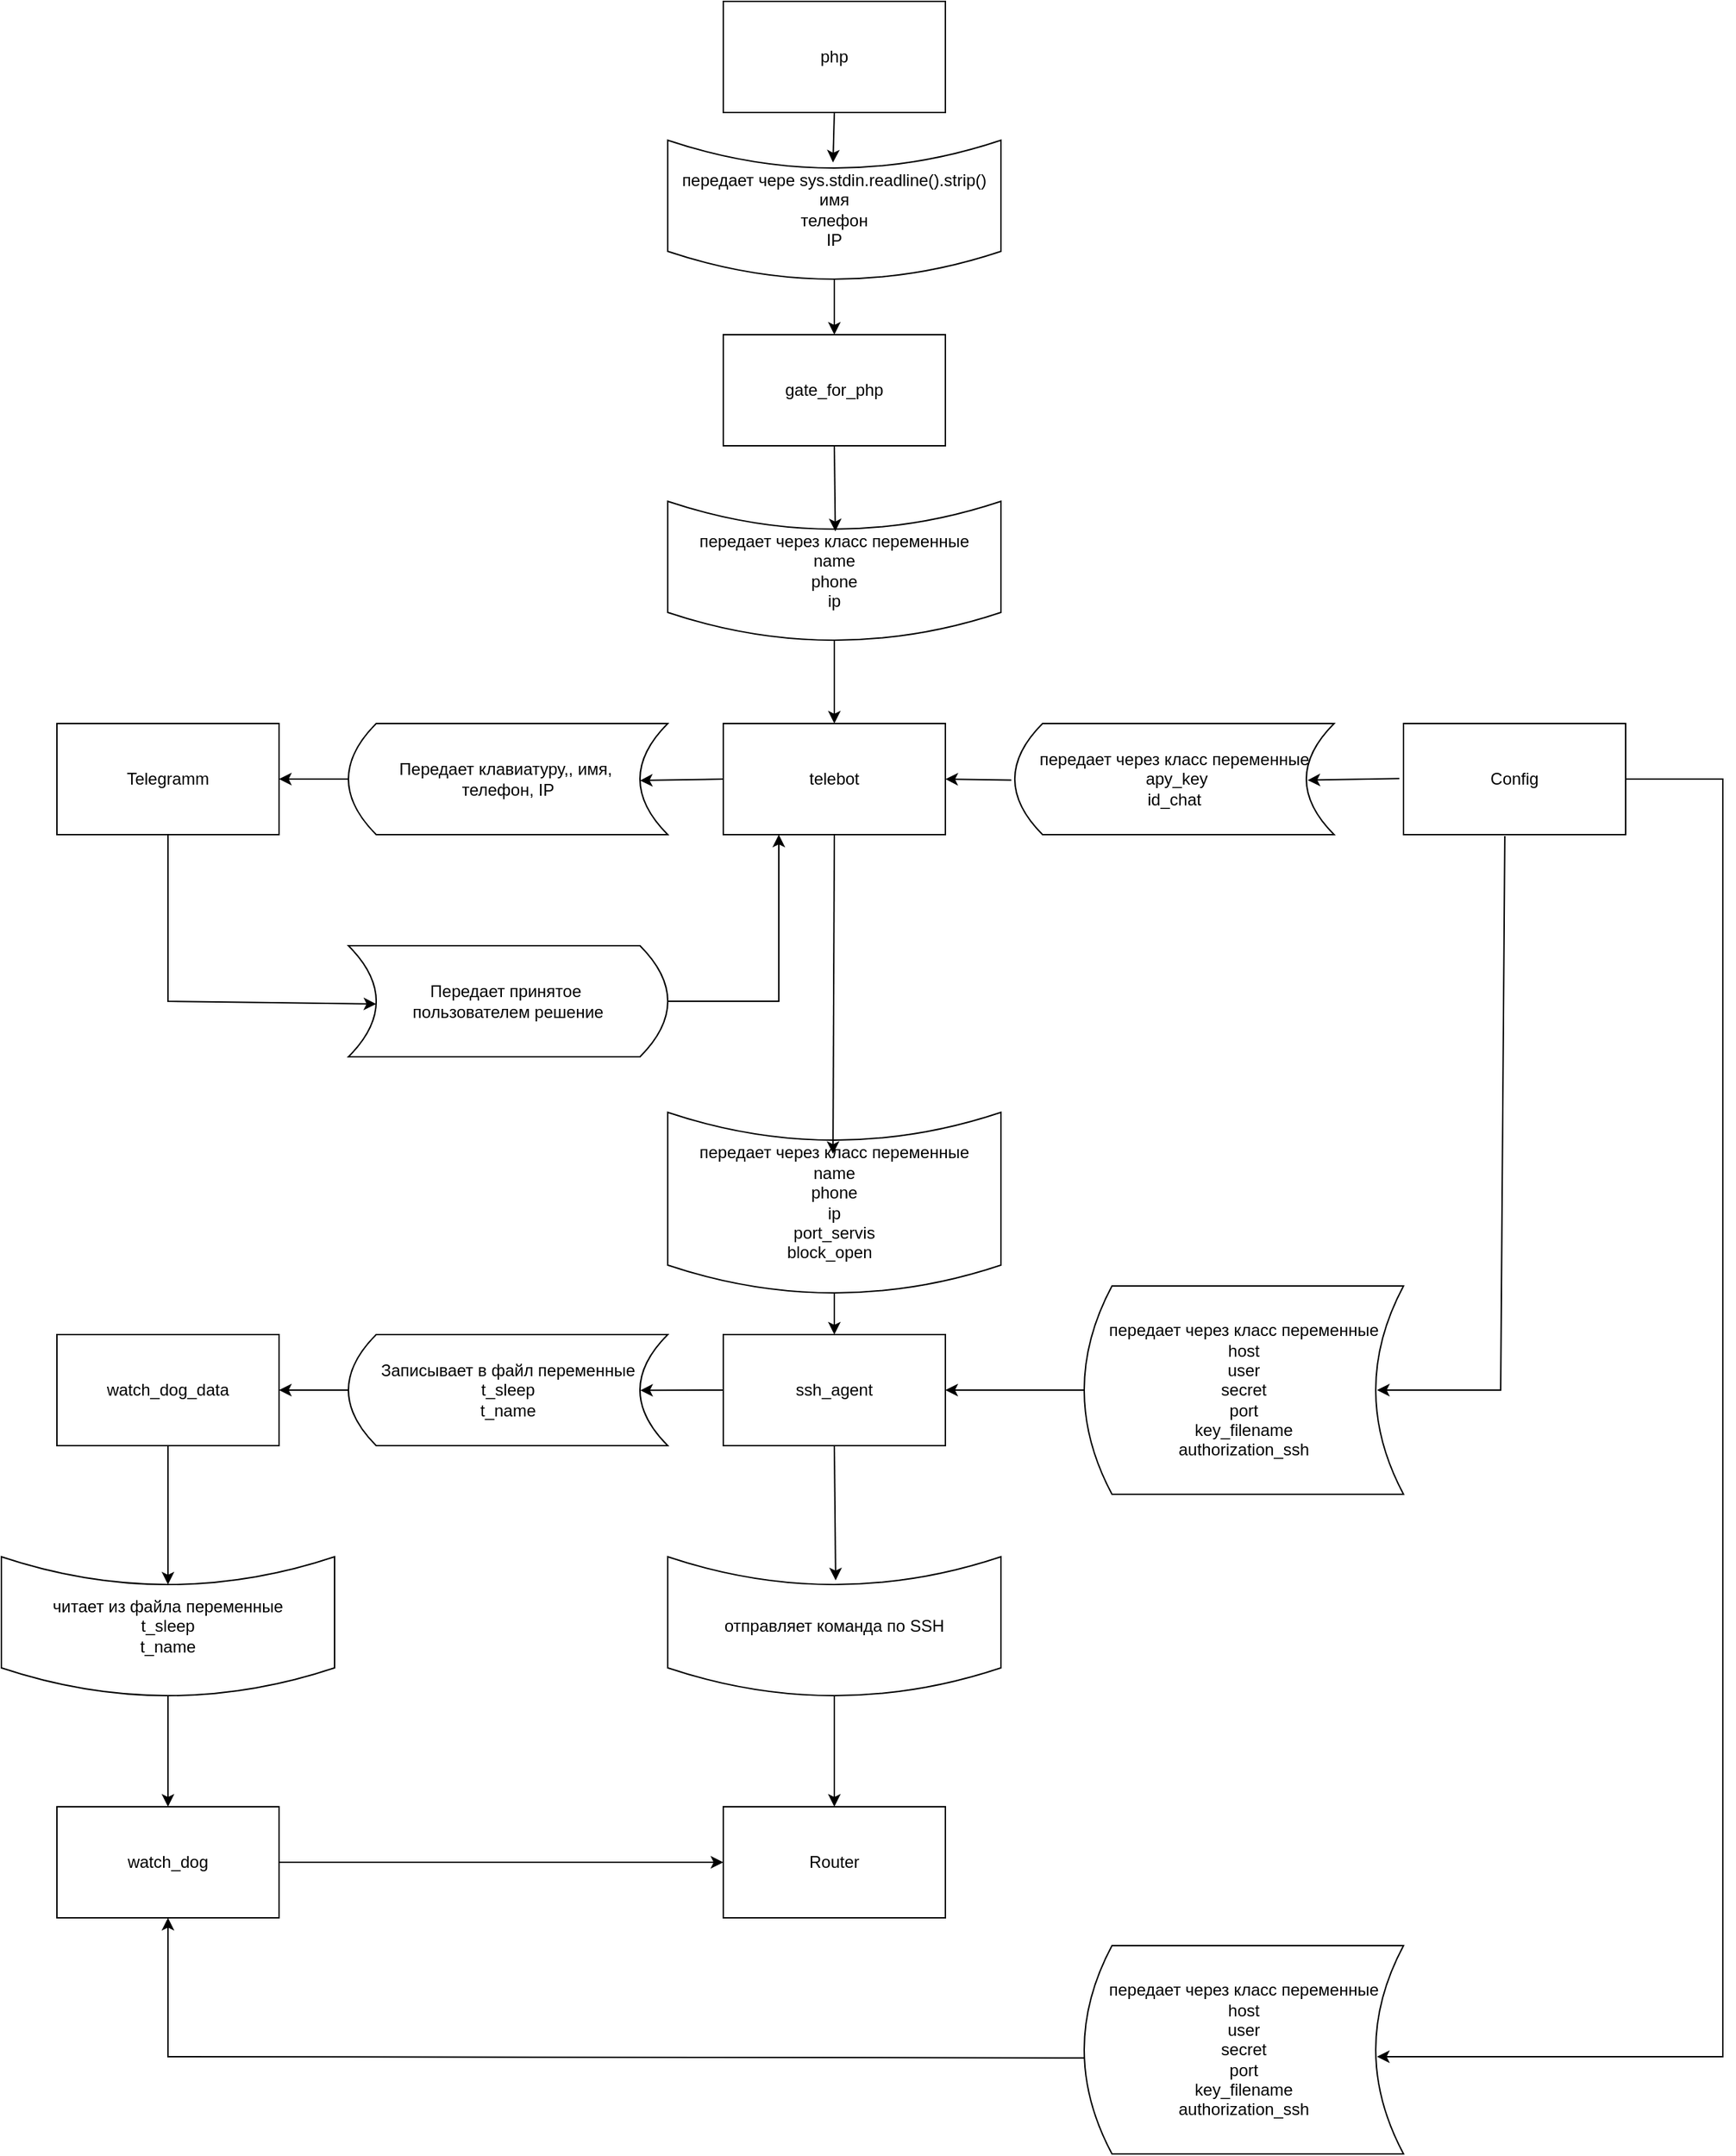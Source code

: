 <mxfile version="26.1.1">
  <diagram name="Страница — 1" id="W_XkJLyXDzbyp2JMbF1S">
    <mxGraphModel dx="4487" dy="2733" grid="1" gridSize="10" guides="1" tooltips="1" connect="1" arrows="1" fold="1" page="1" pageScale="1" pageWidth="827" pageHeight="1169" math="0" shadow="0">
      <root>
        <mxCell id="0" />
        <mxCell id="1" parent="0" />
        <mxCell id="UylEg2v3XGVuyYT5-xv2-1" value="php" style="rounded=0;whiteSpace=wrap;html=1;" vertex="1" parent="1">
          <mxGeometry x="-290" y="10" width="160" height="80" as="geometry" />
        </mxCell>
        <mxCell id="UylEg2v3XGVuyYT5-xv2-5" value="gate_for_php" style="rounded=0;whiteSpace=wrap;html=1;" vertex="1" parent="1">
          <mxGeometry x="-290" y="250" width="160" height="80" as="geometry" />
        </mxCell>
        <mxCell id="UylEg2v3XGVuyYT5-xv2-7" value="telebot" style="rounded=0;whiteSpace=wrap;html=1;" vertex="1" parent="1">
          <mxGeometry x="-290" y="530" width="160" height="80" as="geometry" />
        </mxCell>
        <mxCell id="UylEg2v3XGVuyYT5-xv2-9" value="Config" style="rounded=0;whiteSpace=wrap;html=1;" vertex="1" parent="1">
          <mxGeometry x="200" y="530" width="160" height="80" as="geometry" />
        </mxCell>
        <mxCell id="UylEg2v3XGVuyYT5-xv2-12" value="&lt;span style=&quot;text-wrap-mode: nowrap;&quot;&gt;передает чере&amp;nbsp;sys.stdin.readline().strip()&lt;/span&gt;&lt;div style=&quot;text-wrap-mode: nowrap;&quot;&gt;имя&lt;/div&gt;&lt;div style=&quot;text-wrap-mode: nowrap;&quot;&gt;телефон&lt;/div&gt;&lt;div style=&quot;text-wrap-mode: nowrap;&quot;&gt;IP&lt;/div&gt;" style="shape=dataStorage;whiteSpace=wrap;html=1;fixedSize=1;direction=north;" vertex="1" parent="1">
          <mxGeometry x="-330" y="110" width="240" height="100" as="geometry" />
        </mxCell>
        <mxCell id="UylEg2v3XGVuyYT5-xv2-13" value="&lt;span style=&quot;text-wrap-mode: nowrap;&quot;&gt;передает через класс переменные&lt;/span&gt;&lt;div style=&quot;text-wrap-mode: nowrap;&quot;&gt;name&lt;/div&gt;&lt;div style=&quot;text-wrap-mode: nowrap;&quot;&gt;phone&lt;/div&gt;&lt;div style=&quot;text-wrap-mode: nowrap;&quot;&gt;ip&lt;/div&gt;" style="shape=dataStorage;whiteSpace=wrap;html=1;fixedSize=1;direction=north;" vertex="1" parent="1">
          <mxGeometry x="-330" y="370" width="240" height="100" as="geometry" />
        </mxCell>
        <mxCell id="UylEg2v3XGVuyYT5-xv2-14" value="&lt;span style=&quot;text-wrap-mode: nowrap;&quot;&gt;передает через класс переменные&lt;/span&gt;&lt;div&gt;&amp;nbsp;apy_key&lt;/div&gt;&lt;div&gt;id_chat&lt;/div&gt;" style="shape=dataStorage;whiteSpace=wrap;html=1;fixedSize=1;" vertex="1" parent="1">
          <mxGeometry x="-80" y="530" width="230" height="80" as="geometry" />
        </mxCell>
        <mxCell id="UylEg2v3XGVuyYT5-xv2-15" value="" style="endArrow=classic;html=1;rounded=0;entryX=0.84;entryY=0.496;entryDx=0;entryDy=0;entryPerimeter=0;exitX=0.5;exitY=1;exitDx=0;exitDy=0;" edge="1" parent="1" source="UylEg2v3XGVuyYT5-xv2-1" target="UylEg2v3XGVuyYT5-xv2-12">
          <mxGeometry width="50" height="50" relative="1" as="geometry">
            <mxPoint x="-20" y="380" as="sourcePoint" />
            <mxPoint x="30" y="330" as="targetPoint" />
          </mxGeometry>
        </mxCell>
        <mxCell id="UylEg2v3XGVuyYT5-xv2-16" value="" style="endArrow=classic;html=1;rounded=0;entryX=0.5;entryY=0;entryDx=0;entryDy=0;exitX=0;exitY=0.5;exitDx=0;exitDy=0;" edge="1" parent="1" source="UylEg2v3XGVuyYT5-xv2-12" target="UylEg2v3XGVuyYT5-xv2-5">
          <mxGeometry width="50" height="50" relative="1" as="geometry">
            <mxPoint x="-20" y="380" as="sourcePoint" />
            <mxPoint x="30" y="330" as="targetPoint" />
          </mxGeometry>
        </mxCell>
        <mxCell id="UylEg2v3XGVuyYT5-xv2-17" value="" style="endArrow=classic;html=1;rounded=0;entryX=0.784;entryY=0.503;entryDx=0;entryDy=0;entryPerimeter=0;exitX=0.5;exitY=1;exitDx=0;exitDy=0;" edge="1" parent="1" source="UylEg2v3XGVuyYT5-xv2-5" target="UylEg2v3XGVuyYT5-xv2-13">
          <mxGeometry width="50" height="50" relative="1" as="geometry">
            <mxPoint x="-200" y="320" as="sourcePoint" />
            <mxPoint x="-196.88" y="382" as="targetPoint" />
          </mxGeometry>
        </mxCell>
        <mxCell id="UylEg2v3XGVuyYT5-xv2-18" value="" style="endArrow=classic;html=1;rounded=0;exitX=0;exitY=0.5;exitDx=0;exitDy=0;entryX=0.5;entryY=0;entryDx=0;entryDy=0;" edge="1" parent="1" source="UylEg2v3XGVuyYT5-xv2-13" target="UylEg2v3XGVuyYT5-xv2-7">
          <mxGeometry width="50" height="50" relative="1" as="geometry">
            <mxPoint x="-110" y="480" as="sourcePoint" />
            <mxPoint x="-60" y="430" as="targetPoint" />
          </mxGeometry>
        </mxCell>
        <mxCell id="UylEg2v3XGVuyYT5-xv2-19" value="" style="endArrow=classic;html=1;rounded=0;entryX=0.917;entryY=0.51;entryDx=0;entryDy=0;entryPerimeter=0;exitX=-0.019;exitY=0.495;exitDx=0;exitDy=0;exitPerimeter=0;" edge="1" parent="1" source="UylEg2v3XGVuyYT5-xv2-9" target="UylEg2v3XGVuyYT5-xv2-14">
          <mxGeometry width="50" height="50" relative="1" as="geometry">
            <mxPoint x="100" y="560" as="sourcePoint" />
            <mxPoint x="150" y="510" as="targetPoint" />
          </mxGeometry>
        </mxCell>
        <mxCell id="UylEg2v3XGVuyYT5-xv2-20" value="" style="endArrow=classic;html=1;rounded=0;entryX=1;entryY=0.5;entryDx=0;entryDy=0;exitX=-0.011;exitY=0.51;exitDx=0;exitDy=0;exitPerimeter=0;" edge="1" parent="1" source="UylEg2v3XGVuyYT5-xv2-14" target="UylEg2v3XGVuyYT5-xv2-7">
          <mxGeometry width="50" height="50" relative="1" as="geometry">
            <mxPoint x="-100" y="600" as="sourcePoint" />
            <mxPoint x="-50" y="550" as="targetPoint" />
          </mxGeometry>
        </mxCell>
        <mxCell id="UylEg2v3XGVuyYT5-xv2-22" value="Telegramm" style="rounded=0;whiteSpace=wrap;html=1;" vertex="1" parent="1">
          <mxGeometry x="-770" y="530" width="160" height="80" as="geometry" />
        </mxCell>
        <mxCell id="UylEg2v3XGVuyYT5-xv2-24" value="Передает клавиатуру,, имя,&amp;nbsp;&lt;div&gt;телефон, IP&lt;/div&gt;" style="shape=dataStorage;whiteSpace=wrap;html=1;fixedSize=1;" vertex="1" parent="1">
          <mxGeometry x="-560" y="530" width="230" height="80" as="geometry" />
        </mxCell>
        <mxCell id="UylEg2v3XGVuyYT5-xv2-25" value="Передает принятое&amp;nbsp;&lt;div&gt;пользователем&amp;nbsp;&lt;span style=&quot;background-color: transparent; color: light-dark(rgb(0, 0, 0), rgb(255, 255, 255));&quot;&gt;решение&lt;/span&gt;&lt;/div&gt;" style="shape=dataStorage;whiteSpace=wrap;html=1;fixedSize=1;direction=west;" vertex="1" parent="1">
          <mxGeometry x="-560" y="690" width="230" height="80" as="geometry" />
        </mxCell>
        <mxCell id="UylEg2v3XGVuyYT5-xv2-26" value="" style="endArrow=classic;html=1;rounded=0;exitX=0;exitY=0.5;exitDx=0;exitDy=0;entryX=0.913;entryY=0.513;entryDx=0;entryDy=0;entryPerimeter=0;" edge="1" parent="1" source="UylEg2v3XGVuyYT5-xv2-7" target="UylEg2v3XGVuyYT5-xv2-24">
          <mxGeometry width="50" height="50" relative="1" as="geometry">
            <mxPoint x="-490" y="490" as="sourcePoint" />
            <mxPoint x="-440" y="440" as="targetPoint" />
          </mxGeometry>
        </mxCell>
        <mxCell id="UylEg2v3XGVuyYT5-xv2-27" value="" style="endArrow=classic;html=1;rounded=0;exitX=0;exitY=0.5;exitDx=0;exitDy=0;" edge="1" parent="1" source="UylEg2v3XGVuyYT5-xv2-24">
          <mxGeometry width="50" height="50" relative="1" as="geometry">
            <mxPoint x="-950" y="600" as="sourcePoint" />
            <mxPoint x="-610" y="570" as="targetPoint" />
          </mxGeometry>
        </mxCell>
        <mxCell id="UylEg2v3XGVuyYT5-xv2-28" value="" style="endArrow=classic;html=1;rounded=0;entryX=0.913;entryY=0.475;entryDx=0;entryDy=0;entryPerimeter=0;exitX=0.5;exitY=1;exitDx=0;exitDy=0;" edge="1" parent="1" source="UylEg2v3XGVuyYT5-xv2-22" target="UylEg2v3XGVuyYT5-xv2-25">
          <mxGeometry width="50" height="50" relative="1" as="geometry">
            <mxPoint x="-600" y="560" as="sourcePoint" />
            <mxPoint x="-550" y="510" as="targetPoint" />
            <Array as="points">
              <mxPoint x="-690" y="730" />
            </Array>
          </mxGeometry>
        </mxCell>
        <mxCell id="UylEg2v3XGVuyYT5-xv2-29" value="" style="endArrow=classic;html=1;rounded=0;entryX=0.25;entryY=1;entryDx=0;entryDy=0;exitX=0;exitY=0.5;exitDx=0;exitDy=0;" edge="1" parent="1" source="UylEg2v3XGVuyYT5-xv2-25" target="UylEg2v3XGVuyYT5-xv2-7">
          <mxGeometry width="50" height="50" relative="1" as="geometry">
            <mxPoint x="-600" y="560" as="sourcePoint" />
            <mxPoint x="-550" y="510" as="targetPoint" />
            <Array as="points">
              <mxPoint x="-250" y="730" />
            </Array>
          </mxGeometry>
        </mxCell>
        <mxCell id="UylEg2v3XGVuyYT5-xv2-30" value="ssh_agent" style="rounded=0;whiteSpace=wrap;html=1;" vertex="1" parent="1">
          <mxGeometry x="-290" y="970" width="160" height="80" as="geometry" />
        </mxCell>
        <mxCell id="UylEg2v3XGVuyYT5-xv2-32" value="передает через класс переменные&lt;br&gt;&lt;div&gt;&lt;div style=&quot;text-wrap-mode: nowrap;&quot;&gt;name&lt;/div&gt;&lt;div style=&quot;text-wrap-mode: nowrap;&quot;&gt;phone&lt;/div&gt;&lt;/div&gt;&lt;div&gt;&lt;span style=&quot;text-wrap-mode: nowrap; background-color: transparent; color: light-dark(rgb(0, 0, 0), rgb(255, 255, 255));&quot;&gt;ip&lt;/span&gt;&lt;/div&gt;&lt;div&gt;port_servis&lt;/div&gt;&lt;div&gt;block_open&amp;nbsp;&amp;nbsp;&lt;/div&gt;" style="shape=dataStorage;whiteSpace=wrap;html=1;fixedSize=1;direction=north;" vertex="1" parent="1">
          <mxGeometry x="-330" y="810" width="240" height="130" as="geometry" />
        </mxCell>
        <mxCell id="UylEg2v3XGVuyYT5-xv2-33" value="" style="endArrow=classic;html=1;rounded=0;entryX=0.77;entryY=0.496;entryDx=0;entryDy=0;entryPerimeter=0;exitX=0.5;exitY=1;exitDx=0;exitDy=0;" edge="1" parent="1" source="UylEg2v3XGVuyYT5-xv2-7" target="UylEg2v3XGVuyYT5-xv2-32">
          <mxGeometry width="50" height="50" relative="1" as="geometry">
            <mxPoint x="-300" y="660" as="sourcePoint" />
            <mxPoint x="-250" y="610" as="targetPoint" />
          </mxGeometry>
        </mxCell>
        <mxCell id="UylEg2v3XGVuyYT5-xv2-34" value="" style="endArrow=classic;html=1;rounded=0;exitX=0;exitY=0.5;exitDx=0;exitDy=0;entryX=0.5;entryY=0;entryDx=0;entryDy=0;" edge="1" parent="1" source="UylEg2v3XGVuyYT5-xv2-32" target="UylEg2v3XGVuyYT5-xv2-30">
          <mxGeometry width="50" height="50" relative="1" as="geometry">
            <mxPoint x="-300" y="760" as="sourcePoint" />
            <mxPoint x="-260" y="940" as="targetPoint" />
          </mxGeometry>
        </mxCell>
        <mxCell id="UylEg2v3XGVuyYT5-xv2-35" value="передает через класс переменные&lt;div&gt;host&lt;/div&gt;&lt;div&gt;user&lt;/div&gt;&lt;div&gt;secret&lt;/div&gt;&lt;div&gt;port&lt;/div&gt;&lt;div&gt;key_filename&lt;/div&gt;&lt;div&gt;authorization_ssh&lt;/div&gt;" style="shape=dataStorage;whiteSpace=wrap;html=1;fixedSize=1;" vertex="1" parent="1">
          <mxGeometry x="-30" y="935" width="230" height="150" as="geometry" />
        </mxCell>
        <mxCell id="UylEg2v3XGVuyYT5-xv2-36" value="" style="endArrow=classic;html=1;rounded=0;entryX=0.917;entryY=0.5;entryDx=0;entryDy=0;entryPerimeter=0;exitX=0.456;exitY=1.013;exitDx=0;exitDy=0;exitPerimeter=0;" edge="1" parent="1" source="UylEg2v3XGVuyYT5-xv2-9" target="UylEg2v3XGVuyYT5-xv2-35">
          <mxGeometry width="50" height="50" relative="1" as="geometry">
            <mxPoint y="660" as="sourcePoint" />
            <mxPoint x="50" y="610" as="targetPoint" />
            <Array as="points">
              <mxPoint x="270" y="1010" />
            </Array>
          </mxGeometry>
        </mxCell>
        <mxCell id="UylEg2v3XGVuyYT5-xv2-37" value="" style="endArrow=classic;html=1;rounded=0;entryX=1;entryY=0.5;entryDx=0;entryDy=0;exitX=0;exitY=0.5;exitDx=0;exitDy=0;" edge="1" parent="1" source="UylEg2v3XGVuyYT5-xv2-35" target="UylEg2v3XGVuyYT5-xv2-30">
          <mxGeometry width="50" height="50" relative="1" as="geometry">
            <mxPoint x="-70" y="970" as="sourcePoint" />
            <mxPoint x="50" y="810" as="targetPoint" />
          </mxGeometry>
        </mxCell>
        <mxCell id="UylEg2v3XGVuyYT5-xv2-38" value="&lt;div&gt;Записывает в файл переменные&lt;/div&gt;&lt;div&gt;t_sleep&lt;/div&gt;t_name" style="shape=dataStorage;whiteSpace=wrap;html=1;fixedSize=1;" vertex="1" parent="1">
          <mxGeometry x="-560" y="970" width="230" height="80" as="geometry" />
        </mxCell>
        <mxCell id="UylEg2v3XGVuyYT5-xv2-40" value="&lt;span style=&quot;text-wrap-mode: nowrap;&quot;&gt;watch_dog_data&lt;/span&gt;" style="rounded=0;whiteSpace=wrap;html=1;" vertex="1" parent="1">
          <mxGeometry x="-770" y="970" width="160" height="80" as="geometry" />
        </mxCell>
        <mxCell id="UylEg2v3XGVuyYT5-xv2-42" value="" style="endArrow=classic;html=1;rounded=0;entryX=0.914;entryY=0.502;entryDx=0;entryDy=0;entryPerimeter=0;exitX=0;exitY=0.5;exitDx=0;exitDy=0;" edge="1" parent="1" source="UylEg2v3XGVuyYT5-xv2-30" target="UylEg2v3XGVuyYT5-xv2-38">
          <mxGeometry width="50" height="50" relative="1" as="geometry">
            <mxPoint x="-400" y="860" as="sourcePoint" />
            <mxPoint x="-350" y="810" as="targetPoint" />
          </mxGeometry>
        </mxCell>
        <mxCell id="UylEg2v3XGVuyYT5-xv2-43" value="" style="endArrow=classic;html=1;rounded=0;entryX=1;entryY=0.5;entryDx=0;entryDy=0;exitX=0;exitY=0.5;exitDx=0;exitDy=0;" edge="1" parent="1" source="UylEg2v3XGVuyYT5-xv2-38" target="UylEg2v3XGVuyYT5-xv2-40">
          <mxGeometry width="50" height="50" relative="1" as="geometry">
            <mxPoint x="-380" y="1030" as="sourcePoint" />
            <mxPoint x="-330" y="980" as="targetPoint" />
          </mxGeometry>
        </mxCell>
        <mxCell id="UylEg2v3XGVuyYT5-xv2-44" value="отправляет команда по SSH" style="shape=dataStorage;whiteSpace=wrap;html=1;fixedSize=1;direction=north;" vertex="1" parent="1">
          <mxGeometry x="-330" y="1130" width="240" height="100" as="geometry" />
        </mxCell>
        <mxCell id="UylEg2v3XGVuyYT5-xv2-45" value="Router" style="rounded=0;whiteSpace=wrap;html=1;" vertex="1" parent="1">
          <mxGeometry x="-290" y="1310" width="160" height="80" as="geometry" />
        </mxCell>
        <mxCell id="UylEg2v3XGVuyYT5-xv2-46" value="" style="endArrow=classic;html=1;rounded=0;entryX=0.83;entryY=0.504;entryDx=0;entryDy=0;entryPerimeter=0;exitX=0.5;exitY=1;exitDx=0;exitDy=0;" edge="1" parent="1" source="UylEg2v3XGVuyYT5-xv2-30" target="UylEg2v3XGVuyYT5-xv2-44">
          <mxGeometry width="50" height="50" relative="1" as="geometry">
            <mxPoint x="-320" y="1140" as="sourcePoint" />
            <mxPoint x="-270" y="1090" as="targetPoint" />
          </mxGeometry>
        </mxCell>
        <mxCell id="UylEg2v3XGVuyYT5-xv2-47" value="" style="endArrow=classic;html=1;rounded=0;exitX=0;exitY=0.5;exitDx=0;exitDy=0;entryX=0.5;entryY=0;entryDx=0;entryDy=0;" edge="1" parent="1" source="UylEg2v3XGVuyYT5-xv2-44" target="UylEg2v3XGVuyYT5-xv2-45">
          <mxGeometry width="50" height="50" relative="1" as="geometry">
            <mxPoint x="-320" y="1140" as="sourcePoint" />
            <mxPoint x="-270" y="1090" as="targetPoint" />
          </mxGeometry>
        </mxCell>
        <mxCell id="UylEg2v3XGVuyYT5-xv2-48" value="&lt;span style=&quot;text-wrap-mode: nowrap;&quot;&gt;watch_dog&lt;/span&gt;" style="rounded=0;whiteSpace=wrap;html=1;" vertex="1" parent="1">
          <mxGeometry x="-770" y="1310" width="160" height="80" as="geometry" />
        </mxCell>
        <mxCell id="UylEg2v3XGVuyYT5-xv2-49" value="&lt;div&gt;читает из файла переменные&lt;/div&gt;&lt;div&gt;t_sleep&lt;/div&gt;t_name" style="shape=dataStorage;whiteSpace=wrap;html=1;fixedSize=1;direction=north;" vertex="1" parent="1">
          <mxGeometry x="-810" y="1130" width="240" height="100" as="geometry" />
        </mxCell>
        <mxCell id="UylEg2v3XGVuyYT5-xv2-50" value="" style="endArrow=classic;html=1;rounded=0;exitX=0.5;exitY=1;exitDx=0;exitDy=0;entryX=0.8;entryY=0.5;entryDx=0;entryDy=0;entryPerimeter=0;" edge="1" parent="1" source="UylEg2v3XGVuyYT5-xv2-40" target="UylEg2v3XGVuyYT5-xv2-49">
          <mxGeometry width="50" height="50" relative="1" as="geometry">
            <mxPoint x="-320" y="1140" as="sourcePoint" />
            <mxPoint x="-660" y="1100" as="targetPoint" />
          </mxGeometry>
        </mxCell>
        <mxCell id="UylEg2v3XGVuyYT5-xv2-51" value="" style="endArrow=classic;html=1;rounded=0;entryX=0.5;entryY=0;entryDx=0;entryDy=0;exitX=0;exitY=0.5;exitDx=0;exitDy=0;" edge="1" parent="1" source="UylEg2v3XGVuyYT5-xv2-49" target="UylEg2v3XGVuyYT5-xv2-48">
          <mxGeometry width="50" height="50" relative="1" as="geometry">
            <mxPoint x="-320" y="1140" as="sourcePoint" />
            <mxPoint x="-270" y="1090" as="targetPoint" />
          </mxGeometry>
        </mxCell>
        <mxCell id="UylEg2v3XGVuyYT5-xv2-52" value="" style="endArrow=classic;html=1;rounded=0;exitX=1;exitY=0.5;exitDx=0;exitDy=0;entryX=0;entryY=0.5;entryDx=0;entryDy=0;" edge="1" parent="1" source="UylEg2v3XGVuyYT5-xv2-48" target="UylEg2v3XGVuyYT5-xv2-45">
          <mxGeometry width="50" height="50" relative="1" as="geometry">
            <mxPoint x="-320" y="1140" as="sourcePoint" />
            <mxPoint x="-270" y="1090" as="targetPoint" />
          </mxGeometry>
        </mxCell>
        <mxCell id="UylEg2v3XGVuyYT5-xv2-54" value="передает через класс переменные&lt;div&gt;host&lt;/div&gt;&lt;div&gt;user&lt;/div&gt;&lt;div&gt;secret&lt;/div&gt;&lt;div&gt;port&lt;/div&gt;&lt;div&gt;key_filename&lt;/div&gt;&lt;div&gt;authorization_ssh&lt;/div&gt;" style="shape=dataStorage;whiteSpace=wrap;html=1;fixedSize=1;" vertex="1" parent="1">
          <mxGeometry x="-30" y="1410" width="230" height="150" as="geometry" />
        </mxCell>
        <mxCell id="UylEg2v3XGVuyYT5-xv2-55" value="" style="endArrow=classic;html=1;rounded=0;entryX=0.5;entryY=1;entryDx=0;entryDy=0;exitX=0;exitY=0.539;exitDx=0;exitDy=0;exitPerimeter=0;" edge="1" parent="1" source="UylEg2v3XGVuyYT5-xv2-54" target="UylEg2v3XGVuyYT5-xv2-48">
          <mxGeometry width="50" height="50" relative="1" as="geometry">
            <mxPoint x="-100" y="1450" as="sourcePoint" />
            <mxPoint x="-270" y="1490" as="targetPoint" />
            <Array as="points">
              <mxPoint x="-690" y="1490" />
            </Array>
          </mxGeometry>
        </mxCell>
        <mxCell id="UylEg2v3XGVuyYT5-xv2-56" value="" style="endArrow=classic;html=1;rounded=0;exitX=1;exitY=0.5;exitDx=0;exitDy=0;entryX=0.917;entryY=0.533;entryDx=0;entryDy=0;entryPerimeter=0;" edge="1" parent="1" source="UylEg2v3XGVuyYT5-xv2-9" target="UylEg2v3XGVuyYT5-xv2-54">
          <mxGeometry width="50" height="50" relative="1" as="geometry">
            <mxPoint x="-160" y="560" as="sourcePoint" />
            <mxPoint x="210" y="1490" as="targetPoint" />
            <Array as="points">
              <mxPoint x="430" y="570" />
              <mxPoint x="430" y="1490" />
            </Array>
          </mxGeometry>
        </mxCell>
      </root>
    </mxGraphModel>
  </diagram>
</mxfile>

